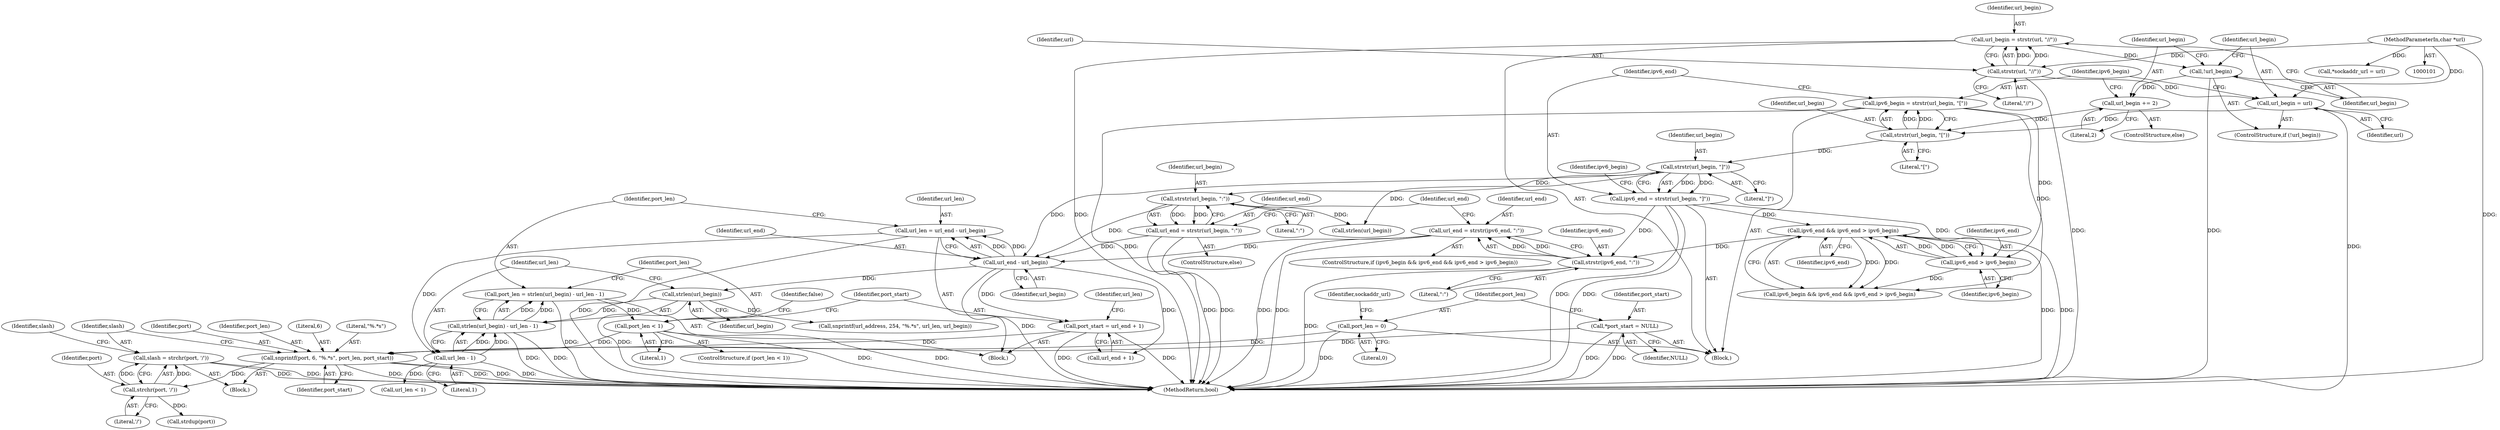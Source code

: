 digraph "0_cgminer_e1c5050734123973b99d181c45e74b2cbb00272e@API" {
"1000223" [label="(Call,slash = strchr(port, '/'))"];
"1000225" [label="(Call,strchr(port, '/'))"];
"1000217" [label="(Call,snprintf(port, 6, \"%.*s\", port_len, port_start))"];
"1000186" [label="(Call,port_len < 1)"];
"1000177" [label="(Call,port_len = strlen(url_begin) - url_len - 1)"];
"1000179" [label="(Call,strlen(url_begin) - url_len - 1)"];
"1000180" [label="(Call,strlen(url_begin))"];
"1000174" [label="(Call,url_end - url_begin)"];
"1000158" [label="(Call,url_end = strstr(ipv6_end, \":\"))"];
"1000160" [label="(Call,strstr(ipv6_end, \":\"))"];
"1000153" [label="(Call,ipv6_end && ipv6_end > ipv6_begin)"];
"1000155" [label="(Call,ipv6_end > ipv6_begin)"];
"1000145" [label="(Call,ipv6_end = strstr(url_begin, \"]\"))"];
"1000147" [label="(Call,strstr(url_begin, \"]\"))"];
"1000142" [label="(Call,strstr(url_begin, \"[\"))"];
"1000133" [label="(Call,url_begin = url)"];
"1000127" [label="(Call,strstr(url, \"//\"))"];
"1000102" [label="(MethodParameterIn,char *url)"];
"1000137" [label="(Call,url_begin += 2)"];
"1000131" [label="(Call,!url_begin)"];
"1000125" [label="(Call,url_begin = strstr(url, \"//\"))"];
"1000140" [label="(Call,ipv6_begin = strstr(url_begin, \"[\"))"];
"1000164" [label="(Call,url_end = strstr(url_begin, \":\"))"];
"1000166" [label="(Call,strstr(url_begin, \":\"))"];
"1000182" [label="(Call,url_len - 1)"];
"1000172" [label="(Call,url_len = url_end - url_begin)"];
"1000118" [label="(Call,port_len = 0)"];
"1000111" [label="(Call,*port_start = NULL)"];
"1000191" [label="(Call,port_start = url_end + 1)"];
"1000225" [label="(Call,strchr(port, '/'))"];
"1000172" [label="(Call,url_len = url_end - url_begin)"];
"1000178" [label="(Identifier,port_len)"];
"1000113" [label="(Identifier,NULL)"];
"1000132" [label="(Identifier,url_begin)"];
"1000130" [label="(ControlStructure,if (!url_begin))"];
"1000105" [label="(Block,)"];
"1000180" [label="(Call,strlen(url_begin))"];
"1000162" [label="(Literal,\":\")"];
"1000219" [label="(Literal,6)"];
"1000175" [label="(Identifier,url_end)"];
"1000131" [label="(Call,!url_begin)"];
"1000215" [label="(Block,)"];
"1000176" [label="(Identifier,url_begin)"];
"1000137" [label="(Call,url_begin += 2)"];
"1000150" [label="(ControlStructure,if (ipv6_begin && ipv6_end && ipv6_end > ipv6_begin))"];
"1000188" [label="(Literal,1)"];
"1000181" [label="(Identifier,url_begin)"];
"1000226" [label="(Identifier,port)"];
"1000224" [label="(Identifier,slash)"];
"1000154" [label="(Identifier,ipv6_end)"];
"1000182" [label="(Call,url_len - 1)"];
"1000152" [label="(Identifier,ipv6_begin)"];
"1000165" [label="(Identifier,url_end)"];
"1000207" [label="(Call,snprintf(url_address, 254, \"%.*s\", url_len, url_begin))"];
"1000222" [label="(Identifier,port_start)"];
"1000121" [label="(Call,*sockaddr_url = url)"];
"1000193" [label="(Call,url_end + 1)"];
"1000126" [label="(Identifier,url_begin)"];
"1000151" [label="(Call,ipv6_begin && ipv6_end && ipv6_end > ipv6_begin)"];
"1000147" [label="(Call,strstr(url_begin, \"]\"))"];
"1000148" [label="(Identifier,url_begin)"];
"1000145" [label="(Call,ipv6_end = strstr(url_begin, \"]\"))"];
"1000177" [label="(Call,port_len = strlen(url_begin) - url_len - 1)"];
"1000146" [label="(Identifier,ipv6_end)"];
"1000168" [label="(Literal,\":\")"];
"1000220" [label="(Literal,\"%.*s\")"];
"1000161" [label="(Identifier,ipv6_end)"];
"1000156" [label="(Identifier,ipv6_end)"];
"1000111" [label="(Call,*port_start = NULL)"];
"1000133" [label="(Call,url_begin = url)"];
"1000227" [label="(Literal,'/')"];
"1000149" [label="(Literal,\"]\")"];
"1000139" [label="(Literal,2)"];
"1000163" [label="(ControlStructure,else)"];
"1000155" [label="(Call,ipv6_end > ipv6_begin)"];
"1000250" [label="(MethodReturn,bool)"];
"1000203" [label="(Identifier,url_len)"];
"1000191" [label="(Call,port_start = url_end + 1)"];
"1000125" [label="(Call,url_begin = strstr(url, \"//\"))"];
"1000192" [label="(Identifier,port_start)"];
"1000153" [label="(Call,ipv6_end && ipv6_end > ipv6_begin)"];
"1000187" [label="(Identifier,port_len)"];
"1000158" [label="(Call,url_end = strstr(ipv6_end, \":\"))"];
"1000112" [label="(Identifier,port_start)"];
"1000218" [label="(Identifier,port)"];
"1000221" [label="(Identifier,port_len)"];
"1000164" [label="(Call,url_end = strstr(url_begin, \":\"))"];
"1000140" [label="(Call,ipv6_begin = strstr(url_begin, \"[\"))"];
"1000171" [label="(Block,)"];
"1000129" [label="(Literal,\"//\")"];
"1000118" [label="(Call,port_len = 0)"];
"1000135" [label="(Identifier,url)"];
"1000136" [label="(ControlStructure,else)"];
"1000144" [label="(Literal,\"[\")"];
"1000119" [label="(Identifier,port_len)"];
"1000184" [label="(Literal,1)"];
"1000120" [label="(Literal,0)"];
"1000229" [label="(Identifier,slash)"];
"1000166" [label="(Call,strstr(url_begin, \":\"))"];
"1000143" [label="(Identifier,url_begin)"];
"1000186" [label="(Call,port_len < 1)"];
"1000170" [label="(Identifier,url_end)"];
"1000128" [label="(Identifier,url)"];
"1000190" [label="(Identifier,false)"];
"1000160" [label="(Call,strstr(ipv6_end, \":\"))"];
"1000138" [label="(Identifier,url_begin)"];
"1000241" [label="(Call,strdup(port))"];
"1000223" [label="(Call,slash = strchr(port, '/'))"];
"1000185" [label="(ControlStructure,if (port_len < 1))"];
"1000157" [label="(Identifier,ipv6_begin)"];
"1000179" [label="(Call,strlen(url_begin) - url_len - 1)"];
"1000183" [label="(Identifier,url_len)"];
"1000202" [label="(Call,url_len < 1)"];
"1000199" [label="(Call,strlen(url_begin))"];
"1000102" [label="(MethodParameterIn,char *url)"];
"1000174" [label="(Call,url_end - url_begin)"];
"1000159" [label="(Identifier,url_end)"];
"1000142" [label="(Call,strstr(url_begin, \"[\"))"];
"1000217" [label="(Call,snprintf(port, 6, \"%.*s\", port_len, port_start))"];
"1000127" [label="(Call,strstr(url, \"//\"))"];
"1000123" [label="(Identifier,sockaddr_url)"];
"1000141" [label="(Identifier,ipv6_begin)"];
"1000173" [label="(Identifier,url_len)"];
"1000167" [label="(Identifier,url_begin)"];
"1000134" [label="(Identifier,url_begin)"];
"1000223" -> "1000215"  [label="AST: "];
"1000223" -> "1000225"  [label="CFG: "];
"1000224" -> "1000223"  [label="AST: "];
"1000225" -> "1000223"  [label="AST: "];
"1000229" -> "1000223"  [label="CFG: "];
"1000223" -> "1000250"  [label="DDG: "];
"1000223" -> "1000250"  [label="DDG: "];
"1000225" -> "1000223"  [label="DDG: "];
"1000225" -> "1000223"  [label="DDG: "];
"1000225" -> "1000227"  [label="CFG: "];
"1000226" -> "1000225"  [label="AST: "];
"1000227" -> "1000225"  [label="AST: "];
"1000217" -> "1000225"  [label="DDG: "];
"1000225" -> "1000241"  [label="DDG: "];
"1000217" -> "1000215"  [label="AST: "];
"1000217" -> "1000222"  [label="CFG: "];
"1000218" -> "1000217"  [label="AST: "];
"1000219" -> "1000217"  [label="AST: "];
"1000220" -> "1000217"  [label="AST: "];
"1000221" -> "1000217"  [label="AST: "];
"1000222" -> "1000217"  [label="AST: "];
"1000224" -> "1000217"  [label="CFG: "];
"1000217" -> "1000250"  [label="DDG: "];
"1000217" -> "1000250"  [label="DDG: "];
"1000217" -> "1000250"  [label="DDG: "];
"1000186" -> "1000217"  [label="DDG: "];
"1000118" -> "1000217"  [label="DDG: "];
"1000111" -> "1000217"  [label="DDG: "];
"1000191" -> "1000217"  [label="DDG: "];
"1000186" -> "1000185"  [label="AST: "];
"1000186" -> "1000188"  [label="CFG: "];
"1000187" -> "1000186"  [label="AST: "];
"1000188" -> "1000186"  [label="AST: "];
"1000190" -> "1000186"  [label="CFG: "];
"1000192" -> "1000186"  [label="CFG: "];
"1000186" -> "1000250"  [label="DDG: "];
"1000186" -> "1000250"  [label="DDG: "];
"1000177" -> "1000186"  [label="DDG: "];
"1000177" -> "1000171"  [label="AST: "];
"1000177" -> "1000179"  [label="CFG: "];
"1000178" -> "1000177"  [label="AST: "];
"1000179" -> "1000177"  [label="AST: "];
"1000187" -> "1000177"  [label="CFG: "];
"1000177" -> "1000250"  [label="DDG: "];
"1000179" -> "1000177"  [label="DDG: "];
"1000179" -> "1000177"  [label="DDG: "];
"1000179" -> "1000182"  [label="CFG: "];
"1000180" -> "1000179"  [label="AST: "];
"1000182" -> "1000179"  [label="AST: "];
"1000179" -> "1000250"  [label="DDG: "];
"1000179" -> "1000250"  [label="DDG: "];
"1000180" -> "1000179"  [label="DDG: "];
"1000182" -> "1000179"  [label="DDG: "];
"1000182" -> "1000179"  [label="DDG: "];
"1000180" -> "1000181"  [label="CFG: "];
"1000181" -> "1000180"  [label="AST: "];
"1000183" -> "1000180"  [label="CFG: "];
"1000180" -> "1000250"  [label="DDG: "];
"1000174" -> "1000180"  [label="DDG: "];
"1000180" -> "1000207"  [label="DDG: "];
"1000174" -> "1000172"  [label="AST: "];
"1000174" -> "1000176"  [label="CFG: "];
"1000175" -> "1000174"  [label="AST: "];
"1000176" -> "1000174"  [label="AST: "];
"1000172" -> "1000174"  [label="CFG: "];
"1000174" -> "1000250"  [label="DDG: "];
"1000174" -> "1000172"  [label="DDG: "];
"1000174" -> "1000172"  [label="DDG: "];
"1000158" -> "1000174"  [label="DDG: "];
"1000164" -> "1000174"  [label="DDG: "];
"1000166" -> "1000174"  [label="DDG: "];
"1000147" -> "1000174"  [label="DDG: "];
"1000174" -> "1000191"  [label="DDG: "];
"1000174" -> "1000193"  [label="DDG: "];
"1000158" -> "1000150"  [label="AST: "];
"1000158" -> "1000160"  [label="CFG: "];
"1000159" -> "1000158"  [label="AST: "];
"1000160" -> "1000158"  [label="AST: "];
"1000170" -> "1000158"  [label="CFG: "];
"1000158" -> "1000250"  [label="DDG: "];
"1000158" -> "1000250"  [label="DDG: "];
"1000160" -> "1000158"  [label="DDG: "];
"1000160" -> "1000158"  [label="DDG: "];
"1000160" -> "1000162"  [label="CFG: "];
"1000161" -> "1000160"  [label="AST: "];
"1000162" -> "1000160"  [label="AST: "];
"1000160" -> "1000250"  [label="DDG: "];
"1000153" -> "1000160"  [label="DDG: "];
"1000145" -> "1000160"  [label="DDG: "];
"1000153" -> "1000151"  [label="AST: "];
"1000153" -> "1000154"  [label="CFG: "];
"1000153" -> "1000155"  [label="CFG: "];
"1000154" -> "1000153"  [label="AST: "];
"1000155" -> "1000153"  [label="AST: "];
"1000151" -> "1000153"  [label="CFG: "];
"1000153" -> "1000250"  [label="DDG: "];
"1000153" -> "1000250"  [label="DDG: "];
"1000153" -> "1000151"  [label="DDG: "];
"1000153" -> "1000151"  [label="DDG: "];
"1000155" -> "1000153"  [label="DDG: "];
"1000155" -> "1000153"  [label="DDG: "];
"1000145" -> "1000153"  [label="DDG: "];
"1000155" -> "1000157"  [label="CFG: "];
"1000156" -> "1000155"  [label="AST: "];
"1000157" -> "1000155"  [label="AST: "];
"1000155" -> "1000151"  [label="DDG: "];
"1000145" -> "1000155"  [label="DDG: "];
"1000140" -> "1000155"  [label="DDG: "];
"1000145" -> "1000105"  [label="AST: "];
"1000145" -> "1000147"  [label="CFG: "];
"1000146" -> "1000145"  [label="AST: "];
"1000147" -> "1000145"  [label="AST: "];
"1000152" -> "1000145"  [label="CFG: "];
"1000145" -> "1000250"  [label="DDG: "];
"1000145" -> "1000250"  [label="DDG: "];
"1000147" -> "1000145"  [label="DDG: "];
"1000147" -> "1000145"  [label="DDG: "];
"1000147" -> "1000149"  [label="CFG: "];
"1000148" -> "1000147"  [label="AST: "];
"1000149" -> "1000147"  [label="AST: "];
"1000142" -> "1000147"  [label="DDG: "];
"1000147" -> "1000166"  [label="DDG: "];
"1000147" -> "1000199"  [label="DDG: "];
"1000142" -> "1000140"  [label="AST: "];
"1000142" -> "1000144"  [label="CFG: "];
"1000143" -> "1000142"  [label="AST: "];
"1000144" -> "1000142"  [label="AST: "];
"1000140" -> "1000142"  [label="CFG: "];
"1000142" -> "1000140"  [label="DDG: "];
"1000142" -> "1000140"  [label="DDG: "];
"1000133" -> "1000142"  [label="DDG: "];
"1000137" -> "1000142"  [label="DDG: "];
"1000133" -> "1000130"  [label="AST: "];
"1000133" -> "1000135"  [label="CFG: "];
"1000134" -> "1000133"  [label="AST: "];
"1000135" -> "1000133"  [label="AST: "];
"1000141" -> "1000133"  [label="CFG: "];
"1000133" -> "1000250"  [label="DDG: "];
"1000127" -> "1000133"  [label="DDG: "];
"1000102" -> "1000133"  [label="DDG: "];
"1000127" -> "1000125"  [label="AST: "];
"1000127" -> "1000129"  [label="CFG: "];
"1000128" -> "1000127"  [label="AST: "];
"1000129" -> "1000127"  [label="AST: "];
"1000125" -> "1000127"  [label="CFG: "];
"1000127" -> "1000250"  [label="DDG: "];
"1000127" -> "1000125"  [label="DDG: "];
"1000127" -> "1000125"  [label="DDG: "];
"1000102" -> "1000127"  [label="DDG: "];
"1000102" -> "1000101"  [label="AST: "];
"1000102" -> "1000250"  [label="DDG: "];
"1000102" -> "1000121"  [label="DDG: "];
"1000137" -> "1000136"  [label="AST: "];
"1000137" -> "1000139"  [label="CFG: "];
"1000138" -> "1000137"  [label="AST: "];
"1000139" -> "1000137"  [label="AST: "];
"1000141" -> "1000137"  [label="CFG: "];
"1000131" -> "1000137"  [label="DDG: "];
"1000131" -> "1000130"  [label="AST: "];
"1000131" -> "1000132"  [label="CFG: "];
"1000132" -> "1000131"  [label="AST: "];
"1000134" -> "1000131"  [label="CFG: "];
"1000138" -> "1000131"  [label="CFG: "];
"1000131" -> "1000250"  [label="DDG: "];
"1000125" -> "1000131"  [label="DDG: "];
"1000125" -> "1000105"  [label="AST: "];
"1000126" -> "1000125"  [label="AST: "];
"1000132" -> "1000125"  [label="CFG: "];
"1000125" -> "1000250"  [label="DDG: "];
"1000140" -> "1000105"  [label="AST: "];
"1000141" -> "1000140"  [label="AST: "];
"1000146" -> "1000140"  [label="CFG: "];
"1000140" -> "1000250"  [label="DDG: "];
"1000140" -> "1000151"  [label="DDG: "];
"1000164" -> "1000163"  [label="AST: "];
"1000164" -> "1000166"  [label="CFG: "];
"1000165" -> "1000164"  [label="AST: "];
"1000166" -> "1000164"  [label="AST: "];
"1000170" -> "1000164"  [label="CFG: "];
"1000164" -> "1000250"  [label="DDG: "];
"1000164" -> "1000250"  [label="DDG: "];
"1000166" -> "1000164"  [label="DDG: "];
"1000166" -> "1000164"  [label="DDG: "];
"1000166" -> "1000168"  [label="CFG: "];
"1000167" -> "1000166"  [label="AST: "];
"1000168" -> "1000166"  [label="AST: "];
"1000166" -> "1000199"  [label="DDG: "];
"1000182" -> "1000184"  [label="CFG: "];
"1000183" -> "1000182"  [label="AST: "];
"1000184" -> "1000182"  [label="AST: "];
"1000182" -> "1000250"  [label="DDG: "];
"1000172" -> "1000182"  [label="DDG: "];
"1000182" -> "1000202"  [label="DDG: "];
"1000172" -> "1000171"  [label="AST: "];
"1000173" -> "1000172"  [label="AST: "];
"1000178" -> "1000172"  [label="CFG: "];
"1000172" -> "1000250"  [label="DDG: "];
"1000118" -> "1000105"  [label="AST: "];
"1000118" -> "1000120"  [label="CFG: "];
"1000119" -> "1000118"  [label="AST: "];
"1000120" -> "1000118"  [label="AST: "];
"1000123" -> "1000118"  [label="CFG: "];
"1000118" -> "1000250"  [label="DDG: "];
"1000111" -> "1000105"  [label="AST: "];
"1000111" -> "1000113"  [label="CFG: "];
"1000112" -> "1000111"  [label="AST: "];
"1000113" -> "1000111"  [label="AST: "];
"1000119" -> "1000111"  [label="CFG: "];
"1000111" -> "1000250"  [label="DDG: "];
"1000111" -> "1000250"  [label="DDG: "];
"1000191" -> "1000171"  [label="AST: "];
"1000191" -> "1000193"  [label="CFG: "];
"1000192" -> "1000191"  [label="AST: "];
"1000193" -> "1000191"  [label="AST: "];
"1000203" -> "1000191"  [label="CFG: "];
"1000191" -> "1000250"  [label="DDG: "];
"1000191" -> "1000250"  [label="DDG: "];
}

